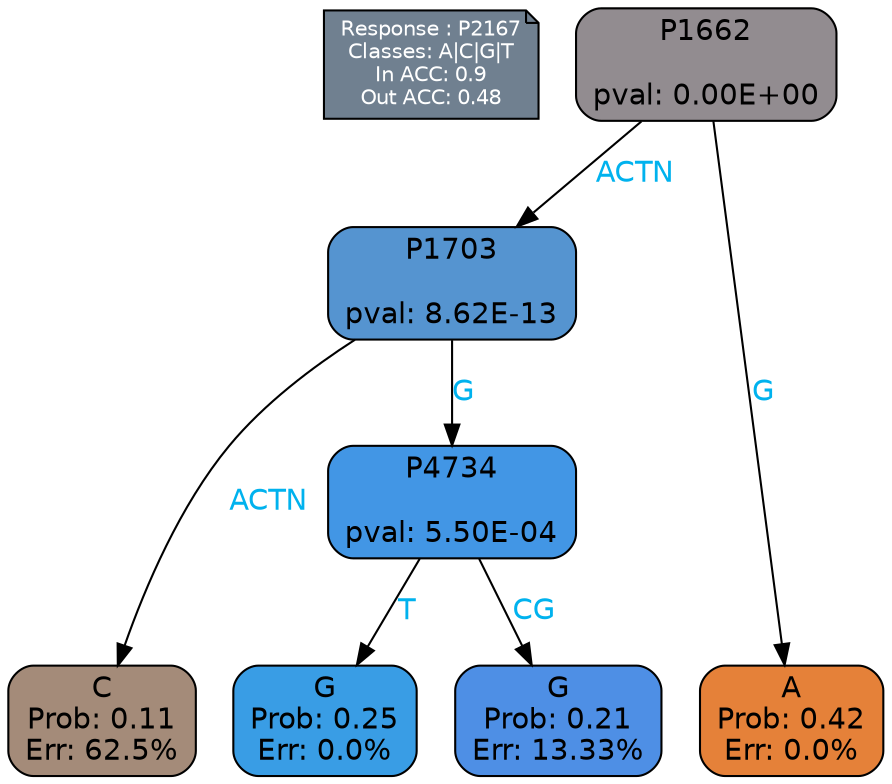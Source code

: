 digraph Tree {
node [shape=box, style="filled, rounded", color="black", fontname=helvetica] ;
graph [ranksep=equally, splines=polylines, bgcolor=transparent, dpi=600] ;
edge [fontname=helvetica] ;
LEGEND [label="Response : P2167
Classes: A|C|G|T
In ACC: 0.9
Out ACC: 0.48
",shape=note,align=left,style=filled,fillcolor="slategray",fontcolor="white",fontsize=10];1 [label="P1662

pval: 0.00E+00", fillcolor="#928c90"] ;
2 [label="P1703

pval: 8.62E-13", fillcolor="#5594d0"] ;
3 [label="C
Prob: 0.11
Err: 62.5%", fillcolor="#a48b79"] ;
4 [label="P4734

pval: 5.50E-04", fillcolor="#4296e5"] ;
5 [label="G
Prob: 0.25
Err: 0.0%", fillcolor="#399de5"] ;
6 [label="G
Prob: 0.21
Err: 13.33%", fillcolor="#4e8fe5"] ;
7 [label="A
Prob: 0.42
Err: 0.0%", fillcolor="#e58139"] ;
1 -> 2 [label="ACTN",fontcolor=deepskyblue2] ;
1 -> 7 [label="G",fontcolor=deepskyblue2] ;
2 -> 3 [label="ACTN",fontcolor=deepskyblue2] ;
2 -> 4 [label="G",fontcolor=deepskyblue2] ;
4 -> 5 [label="T",fontcolor=deepskyblue2] ;
4 -> 6 [label="CG",fontcolor=deepskyblue2] ;
{rank = same; 3;5;6;7;}{rank = same; LEGEND;1;}}